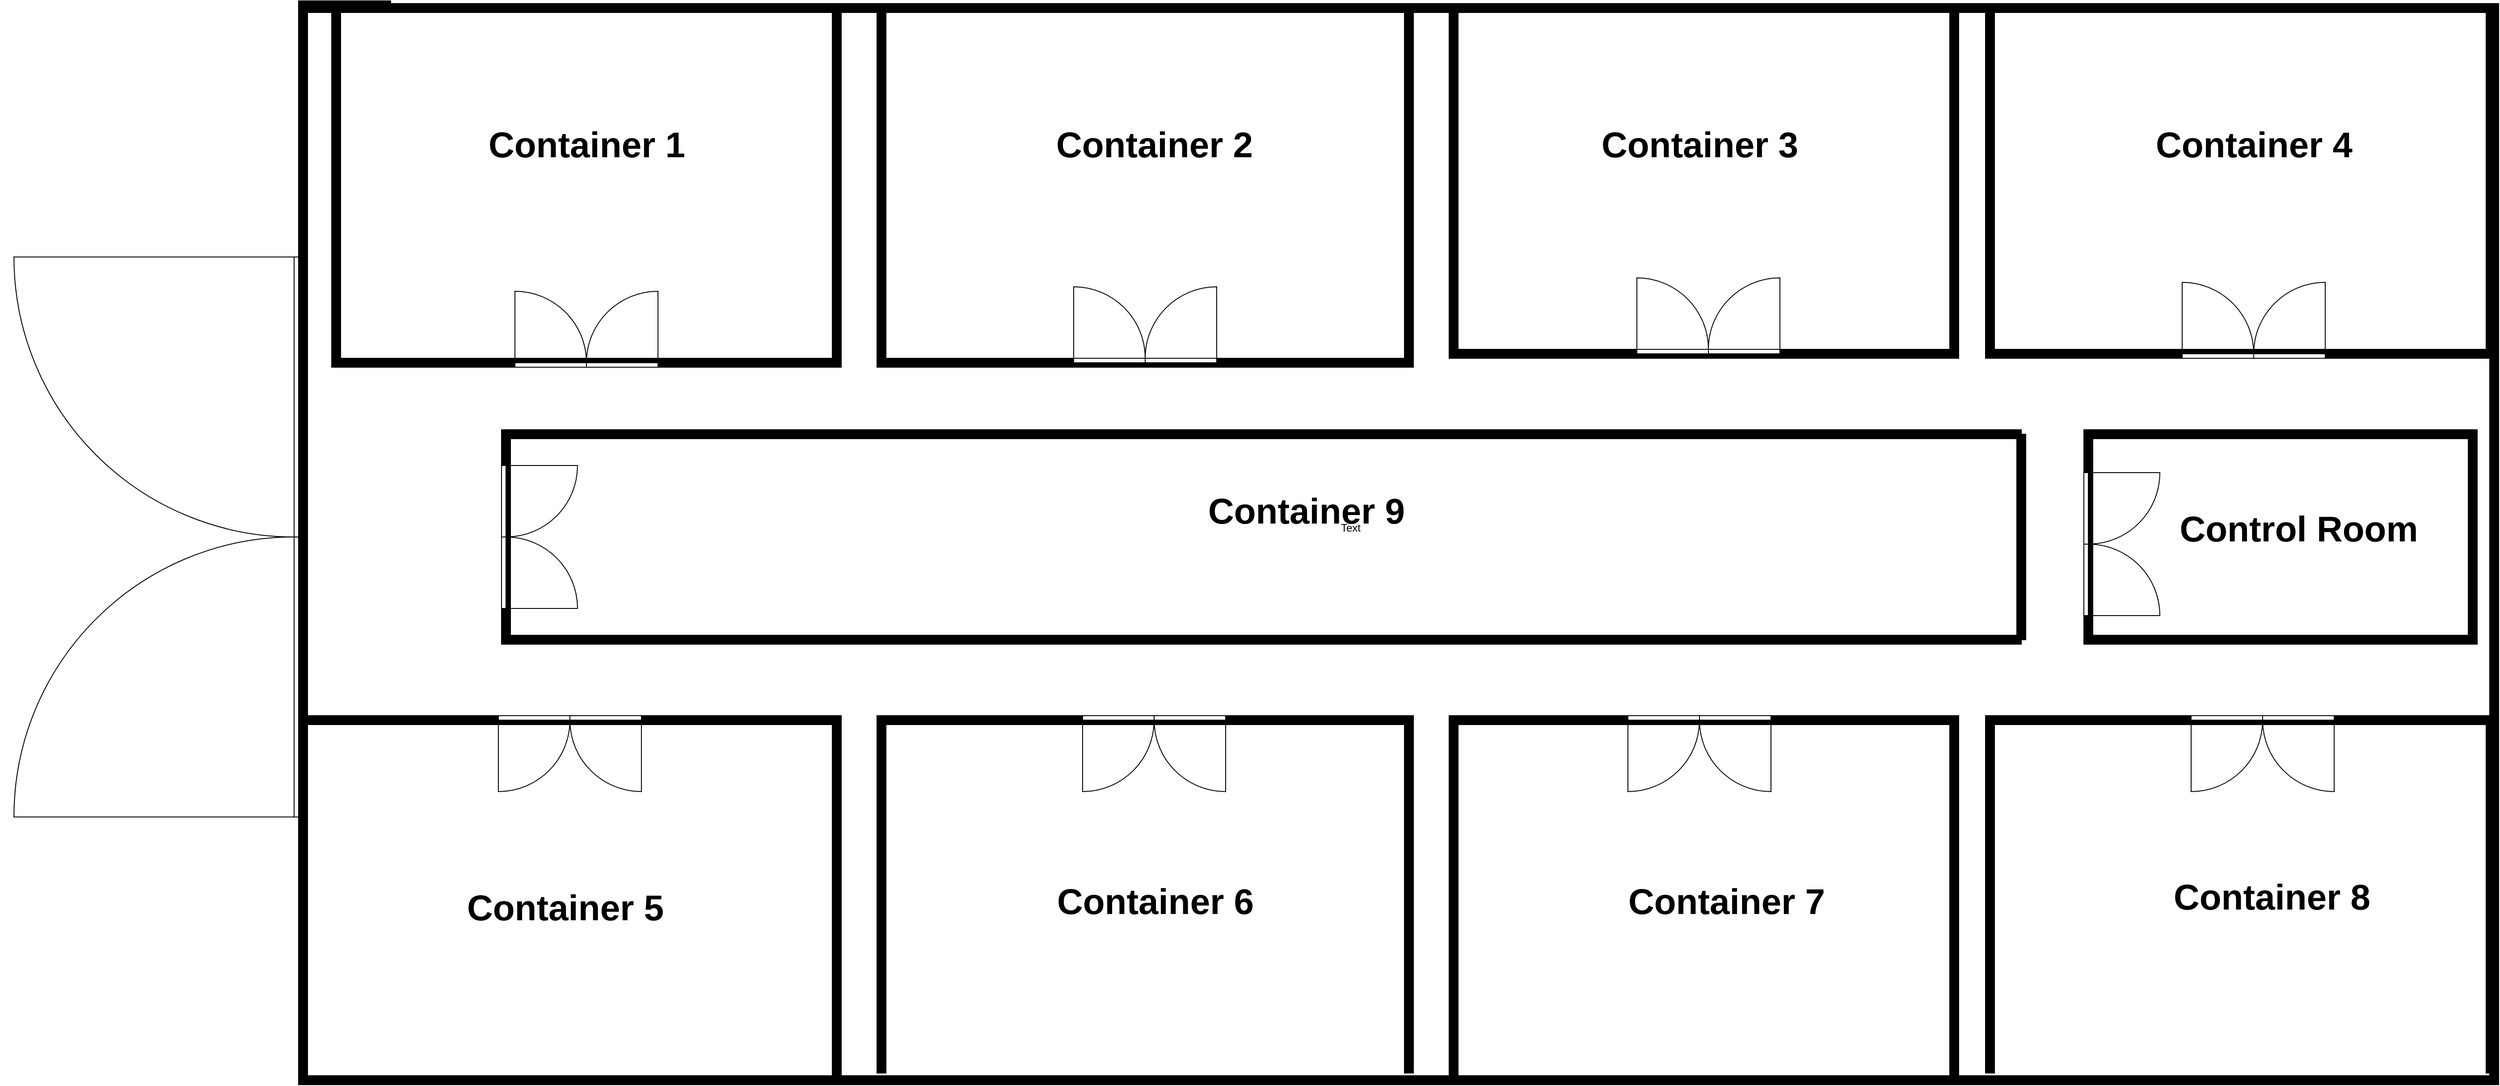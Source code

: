<mxfile version="14.5.10" type="github">
  <diagram name="Page-1" id="38b20595-45e3-9b7f-d5ca-b57f44c5b66d">
    <mxGraphModel dx="2700" dy="1548" grid="1" gridSize="10" guides="1" tooltips="1" connect="1" arrows="1" fold="1" page="1" pageScale="1" pageWidth="1100" pageHeight="850" background="#ffffff" math="0" shadow="0">
      <root>
        <mxCell id="0" />
        <mxCell id="1" parent="0" />
        <mxCell id="48ef80bc37b76060-127" value="" style="verticalLabelPosition=bottom;html=1;verticalAlign=top;align=center;strokeWidth=1;shape=mxgraph.floorplan.wallCorner;fillColor=#000000;rounded=0;shadow=0;comic=0;fontFamily=Verdana;fontSize=12;" parent="1" vertex="1">
          <mxGeometry x="393" y="240" width="103" height="557" as="geometry" />
        </mxCell>
        <mxCell id="48ef80bc37b76060-128" value="" style="verticalLabelPosition=bottom;html=1;verticalAlign=top;align=center;strokeWidth=1;shape=mxgraph.floorplan.wallU;fillColor=#000000;rounded=0;shadow=0;comic=0;fontFamily=Verdana;fontSize=12;rotation=90;" parent="1" vertex="1">
          <mxGeometry x="1021" y="-380" width="1210" height="2456" as="geometry" />
        </mxCell>
        <mxCell id="48ef80bc37b76060-156" value="" style="verticalLabelPosition=bottom;html=1;verticalAlign=top;align=center;strokeWidth=1;shape=mxgraph.floorplan.wall;fillColor=#000000;direction=south;rounded=0;shadow=0;comic=0;fontFamily=Verdana;fontSize=12;" parent="1" vertex="1">
          <mxGeometry x="393" y="789" width="10" height="664" as="geometry" />
        </mxCell>
        <mxCell id="jp2jZMtCgZHAsF0I3UOK-4" value="" style="verticalLabelPosition=bottom;html=1;verticalAlign=top;align=center;shape=mxgraph.floorplan.wallU;fillColor=#000000;" parent="1" vertex="1">
          <mxGeometry x="392.99" y="1040" width="607.01" height="413" as="geometry" />
        </mxCell>
        <mxCell id="jp2jZMtCgZHAsF0I3UOK-6" value="" style="verticalLabelPosition=bottom;html=1;verticalAlign=top;align=center;shape=mxgraph.floorplan.wallU;fillColor=#000000;" parent="1" vertex="1">
          <mxGeometry x="1040" y="1040" width="600" height="400" as="geometry" />
        </mxCell>
        <mxCell id="jp2jZMtCgZHAsF0I3UOK-7" value="" style="verticalLabelPosition=bottom;html=1;verticalAlign=top;align=center;shape=mxgraph.floorplan.wallU;fillColor=#000000;" parent="1" vertex="1">
          <mxGeometry x="1680" y="1040" width="570" height="404.18" as="geometry" />
        </mxCell>
        <mxCell id="jp2jZMtCgZHAsF0I3UOK-8" value="" style="verticalLabelPosition=bottom;html=1;verticalAlign=top;align=center;shape=mxgraph.floorplan.wallU;fillColor=#000000;" parent="1" vertex="1">
          <mxGeometry x="2280" y="1040" width="570" height="400" as="geometry" />
        </mxCell>
        <mxCell id="jp2jZMtCgZHAsF0I3UOK-9" value="" style="verticalLabelPosition=bottom;html=1;verticalAlign=top;align=center;shape=mxgraph.floorplan.wallU;fillColor=#000000;direction=west;" parent="1" vertex="1">
          <mxGeometry x="2280" y="250" width="570" height="390" as="geometry" />
        </mxCell>
        <mxCell id="jp2jZMtCgZHAsF0I3UOK-10" value="" style="verticalLabelPosition=bottom;html=1;verticalAlign=top;align=center;shape=mxgraph.floorplan.wallU;fillColor=#000000;direction=west;" parent="1" vertex="1">
          <mxGeometry x="1680" y="250" width="570" height="390" as="geometry" />
        </mxCell>
        <mxCell id="jp2jZMtCgZHAsF0I3UOK-11" value="" style="verticalLabelPosition=bottom;html=1;verticalAlign=top;align=center;shape=mxgraph.floorplan.wallU;fillColor=#000000;direction=west;" parent="1" vertex="1">
          <mxGeometry x="1040" y="250" width="600" height="400" as="geometry" />
        </mxCell>
        <mxCell id="jp2jZMtCgZHAsF0I3UOK-12" value="" style="verticalLabelPosition=bottom;html=1;verticalAlign=top;align=center;shape=mxgraph.floorplan.wallU;fillColor=#000000;direction=west;" parent="1" vertex="1">
          <mxGeometry x="430" y="250" width="570" height="400" as="geometry" />
        </mxCell>
        <mxCell id="jp2jZMtCgZHAsF0I3UOK-13" value="" style="verticalLabelPosition=bottom;html=1;verticalAlign=top;align=center;shape=mxgraph.floorplan.wallU;fillColor=#000000;direction=north;" parent="1" vertex="1">
          <mxGeometry x="620" y="720" width="1700" height="240" as="geometry" />
        </mxCell>
        <mxCell id="jp2jZMtCgZHAsF0I3UOK-18" value="" style="verticalLabelPosition=bottom;html=1;verticalAlign=top;align=center;shape=mxgraph.floorplan.doorDouble;aspect=fixed;direction=west;" parent="1" vertex="1">
          <mxGeometry x="1260" y="560" width="160" height="85" as="geometry" />
        </mxCell>
        <mxCell id="jp2jZMtCgZHAsF0I3UOK-19" value="" style="verticalLabelPosition=bottom;html=1;verticalAlign=top;align=center;shape=mxgraph.floorplan.wall;fillColor=#000000;direction=south;" parent="1" vertex="1">
          <mxGeometry x="2060" y="725" width="520" height="230" as="geometry" />
        </mxCell>
        <mxCell id="jp2jZMtCgZHAsF0I3UOK-20" value="" style="verticalLabelPosition=bottom;html=1;verticalAlign=top;align=center;shape=mxgraph.floorplan.room;fillColor=#000000;" parent="1" vertex="1">
          <mxGeometry x="2390" y="720" width="440" height="240" as="geometry" />
        </mxCell>
        <mxCell id="jp2jZMtCgZHAsF0I3UOK-22" value="" style="verticalLabelPosition=bottom;html=1;verticalAlign=top;align=center;shape=mxgraph.floorplan.doorDouble;aspect=fixed;direction=west;" parent="1" vertex="1">
          <mxGeometry x="1890" y="550" width="160" height="85" as="geometry" />
        </mxCell>
        <mxCell id="jp2jZMtCgZHAsF0I3UOK-23" value="" style="verticalLabelPosition=bottom;html=1;verticalAlign=top;align=center;shape=mxgraph.floorplan.doorDouble;aspect=fixed;direction=west;" parent="1" vertex="1">
          <mxGeometry x="2500" y="555" width="160" height="85" as="geometry" />
        </mxCell>
        <mxCell id="jp2jZMtCgZHAsF0I3UOK-24" value="" style="verticalLabelPosition=bottom;html=1;verticalAlign=top;align=center;shape=mxgraph.floorplan.doorDouble;aspect=fixed;direction=west;" parent="1" vertex="1">
          <mxGeometry x="635" y="565" width="160" height="85" as="geometry" />
        </mxCell>
        <mxCell id="jp2jZMtCgZHAsF0I3UOK-25" value="" style="verticalLabelPosition=bottom;html=1;verticalAlign=top;align=center;shape=mxgraph.floorplan.doorDouble;aspect=fixed;direction=east;" parent="1" vertex="1">
          <mxGeometry x="1270" y="1040" width="160" height="85" as="geometry" />
        </mxCell>
        <mxCell id="jp2jZMtCgZHAsF0I3UOK-26" value="" style="verticalLabelPosition=bottom;html=1;verticalAlign=top;align=center;shape=mxgraph.floorplan.doorDouble;aspect=fixed;direction=east;" parent="1" vertex="1">
          <mxGeometry x="616.49" y="1040" width="160" height="85" as="geometry" />
        </mxCell>
        <mxCell id="jp2jZMtCgZHAsF0I3UOK-27" value="" style="verticalLabelPosition=bottom;html=1;verticalAlign=top;align=center;shape=mxgraph.floorplan.doorDouble;aspect=fixed;direction=east;" parent="1" vertex="1">
          <mxGeometry x="1880" y="1040" width="160" height="85" as="geometry" />
        </mxCell>
        <mxCell id="jp2jZMtCgZHAsF0I3UOK-28" value="" style="verticalLabelPosition=bottom;html=1;verticalAlign=top;align=center;shape=mxgraph.floorplan.doorDouble;aspect=fixed;direction=east;" parent="1" vertex="1">
          <mxGeometry x="2510" y="1040" width="160" height="85" as="geometry" />
        </mxCell>
        <mxCell id="jp2jZMtCgZHAsF0I3UOK-29" value="" style="verticalLabelPosition=bottom;html=1;verticalAlign=top;align=center;shape=mxgraph.floorplan.doorDouble;aspect=fixed;direction=north;" parent="1" vertex="1">
          <mxGeometry x="620" y="760" width="85" height="160" as="geometry" />
        </mxCell>
        <mxCell id="jp2jZMtCgZHAsF0I3UOK-30" value="Text" style="text;html=1;strokeColor=none;fillColor=none;align=center;verticalAlign=middle;whiteSpace=wrap;rounded=0;" parent="1" vertex="1">
          <mxGeometry x="1550" y="820" width="40" height="20" as="geometry" />
        </mxCell>
        <mxCell id="jp2jZMtCgZHAsF0I3UOK-37" value="Container 9" style="text;strokeColor=none;fillColor=none;html=1;fontSize=40;fontStyle=1;verticalAlign=middle;align=center;" parent="1" vertex="1">
          <mxGeometry x="1450" y="790" width="140" height="40" as="geometry" />
        </mxCell>
        <mxCell id="jp2jZMtCgZHAsF0I3UOK-38" value="Container 1" style="text;strokeColor=none;fillColor=none;html=1;fontSize=40;fontStyle=1;verticalAlign=middle;align=center;" parent="1" vertex="1">
          <mxGeometry x="645" y="380" width="140" height="40" as="geometry" />
        </mxCell>
        <mxCell id="jp2jZMtCgZHAsF0I3UOK-39" value="Container 2" style="text;strokeColor=none;fillColor=none;html=1;fontSize=40;fontStyle=1;verticalAlign=middle;align=center;" parent="1" vertex="1">
          <mxGeometry x="1280" y="380" width="140" height="40" as="geometry" />
        </mxCell>
        <mxCell id="jp2jZMtCgZHAsF0I3UOK-40" value="Container 3" style="text;strokeColor=none;fillColor=none;html=1;fontSize=40;fontStyle=1;verticalAlign=middle;align=center;" parent="1" vertex="1">
          <mxGeometry x="1890" y="380" width="140" height="40" as="geometry" />
        </mxCell>
        <mxCell id="jp2jZMtCgZHAsF0I3UOK-41" value="Container 4" style="text;strokeColor=none;fillColor=none;html=1;fontSize=40;fontStyle=1;verticalAlign=middle;align=center;" parent="1" vertex="1">
          <mxGeometry x="2510" y="380" width="140" height="40" as="geometry" />
        </mxCell>
        <mxCell id="jp2jZMtCgZHAsF0I3UOK-42" value="Container 5" style="text;strokeColor=none;fillColor=none;html=1;fontSize=40;fontStyle=1;verticalAlign=middle;align=center;" parent="1" vertex="1">
          <mxGeometry x="621" y="1234" width="140" height="40" as="geometry" />
        </mxCell>
        <mxCell id="jp2jZMtCgZHAsF0I3UOK-43" value="Container 6" style="text;strokeColor=none;fillColor=none;html=1;fontSize=40;fontStyle=1;verticalAlign=middle;align=center;" parent="1" vertex="1">
          <mxGeometry x="1281" y="1226.5" width="140" height="40" as="geometry" />
        </mxCell>
        <mxCell id="jp2jZMtCgZHAsF0I3UOK-44" value="Container 7" style="text;strokeColor=none;fillColor=none;html=1;fontSize=40;fontStyle=1;verticalAlign=middle;align=center;" parent="1" vertex="1">
          <mxGeometry x="1920" y="1226.5" width="140" height="40" as="geometry" />
        </mxCell>
        <mxCell id="jp2jZMtCgZHAsF0I3UOK-45" value="Container 8" style="text;strokeColor=none;fillColor=none;html=1;fontSize=40;fontStyle=1;verticalAlign=middle;align=center;" parent="1" vertex="1">
          <mxGeometry x="2530" y="1222.09" width="140" height="40" as="geometry" />
        </mxCell>
        <mxCell id="jp2jZMtCgZHAsF0I3UOK-46" value="Control Room" style="text;strokeColor=none;fillColor=none;html=1;fontSize=40;fontStyle=1;verticalAlign=middle;align=center;" parent="1" vertex="1">
          <mxGeometry x="2560" y="810" width="140" height="40" as="geometry" />
        </mxCell>
        <mxCell id="jp2jZMtCgZHAsF0I3UOK-47" value="" style="verticalLabelPosition=bottom;html=1;verticalAlign=top;align=center;shape=mxgraph.floorplan.doorDouble;aspect=fixed;direction=north;" parent="1" vertex="1">
          <mxGeometry x="2390" y="768" width="85" height="160" as="geometry" />
        </mxCell>
        <mxCell id="F9vwXVcsLf8OvIbmWZOM-2" value="" style="verticalLabelPosition=bottom;html=1;verticalAlign=top;align=center;shape=mxgraph.floorplan.doorDouble;aspect=fixed;direction=south;" vertex="1" parent="1">
          <mxGeometry x="60" y="526.6" width="333" height="626.81" as="geometry" />
        </mxCell>
      </root>
    </mxGraphModel>
  </diagram>
</mxfile>
